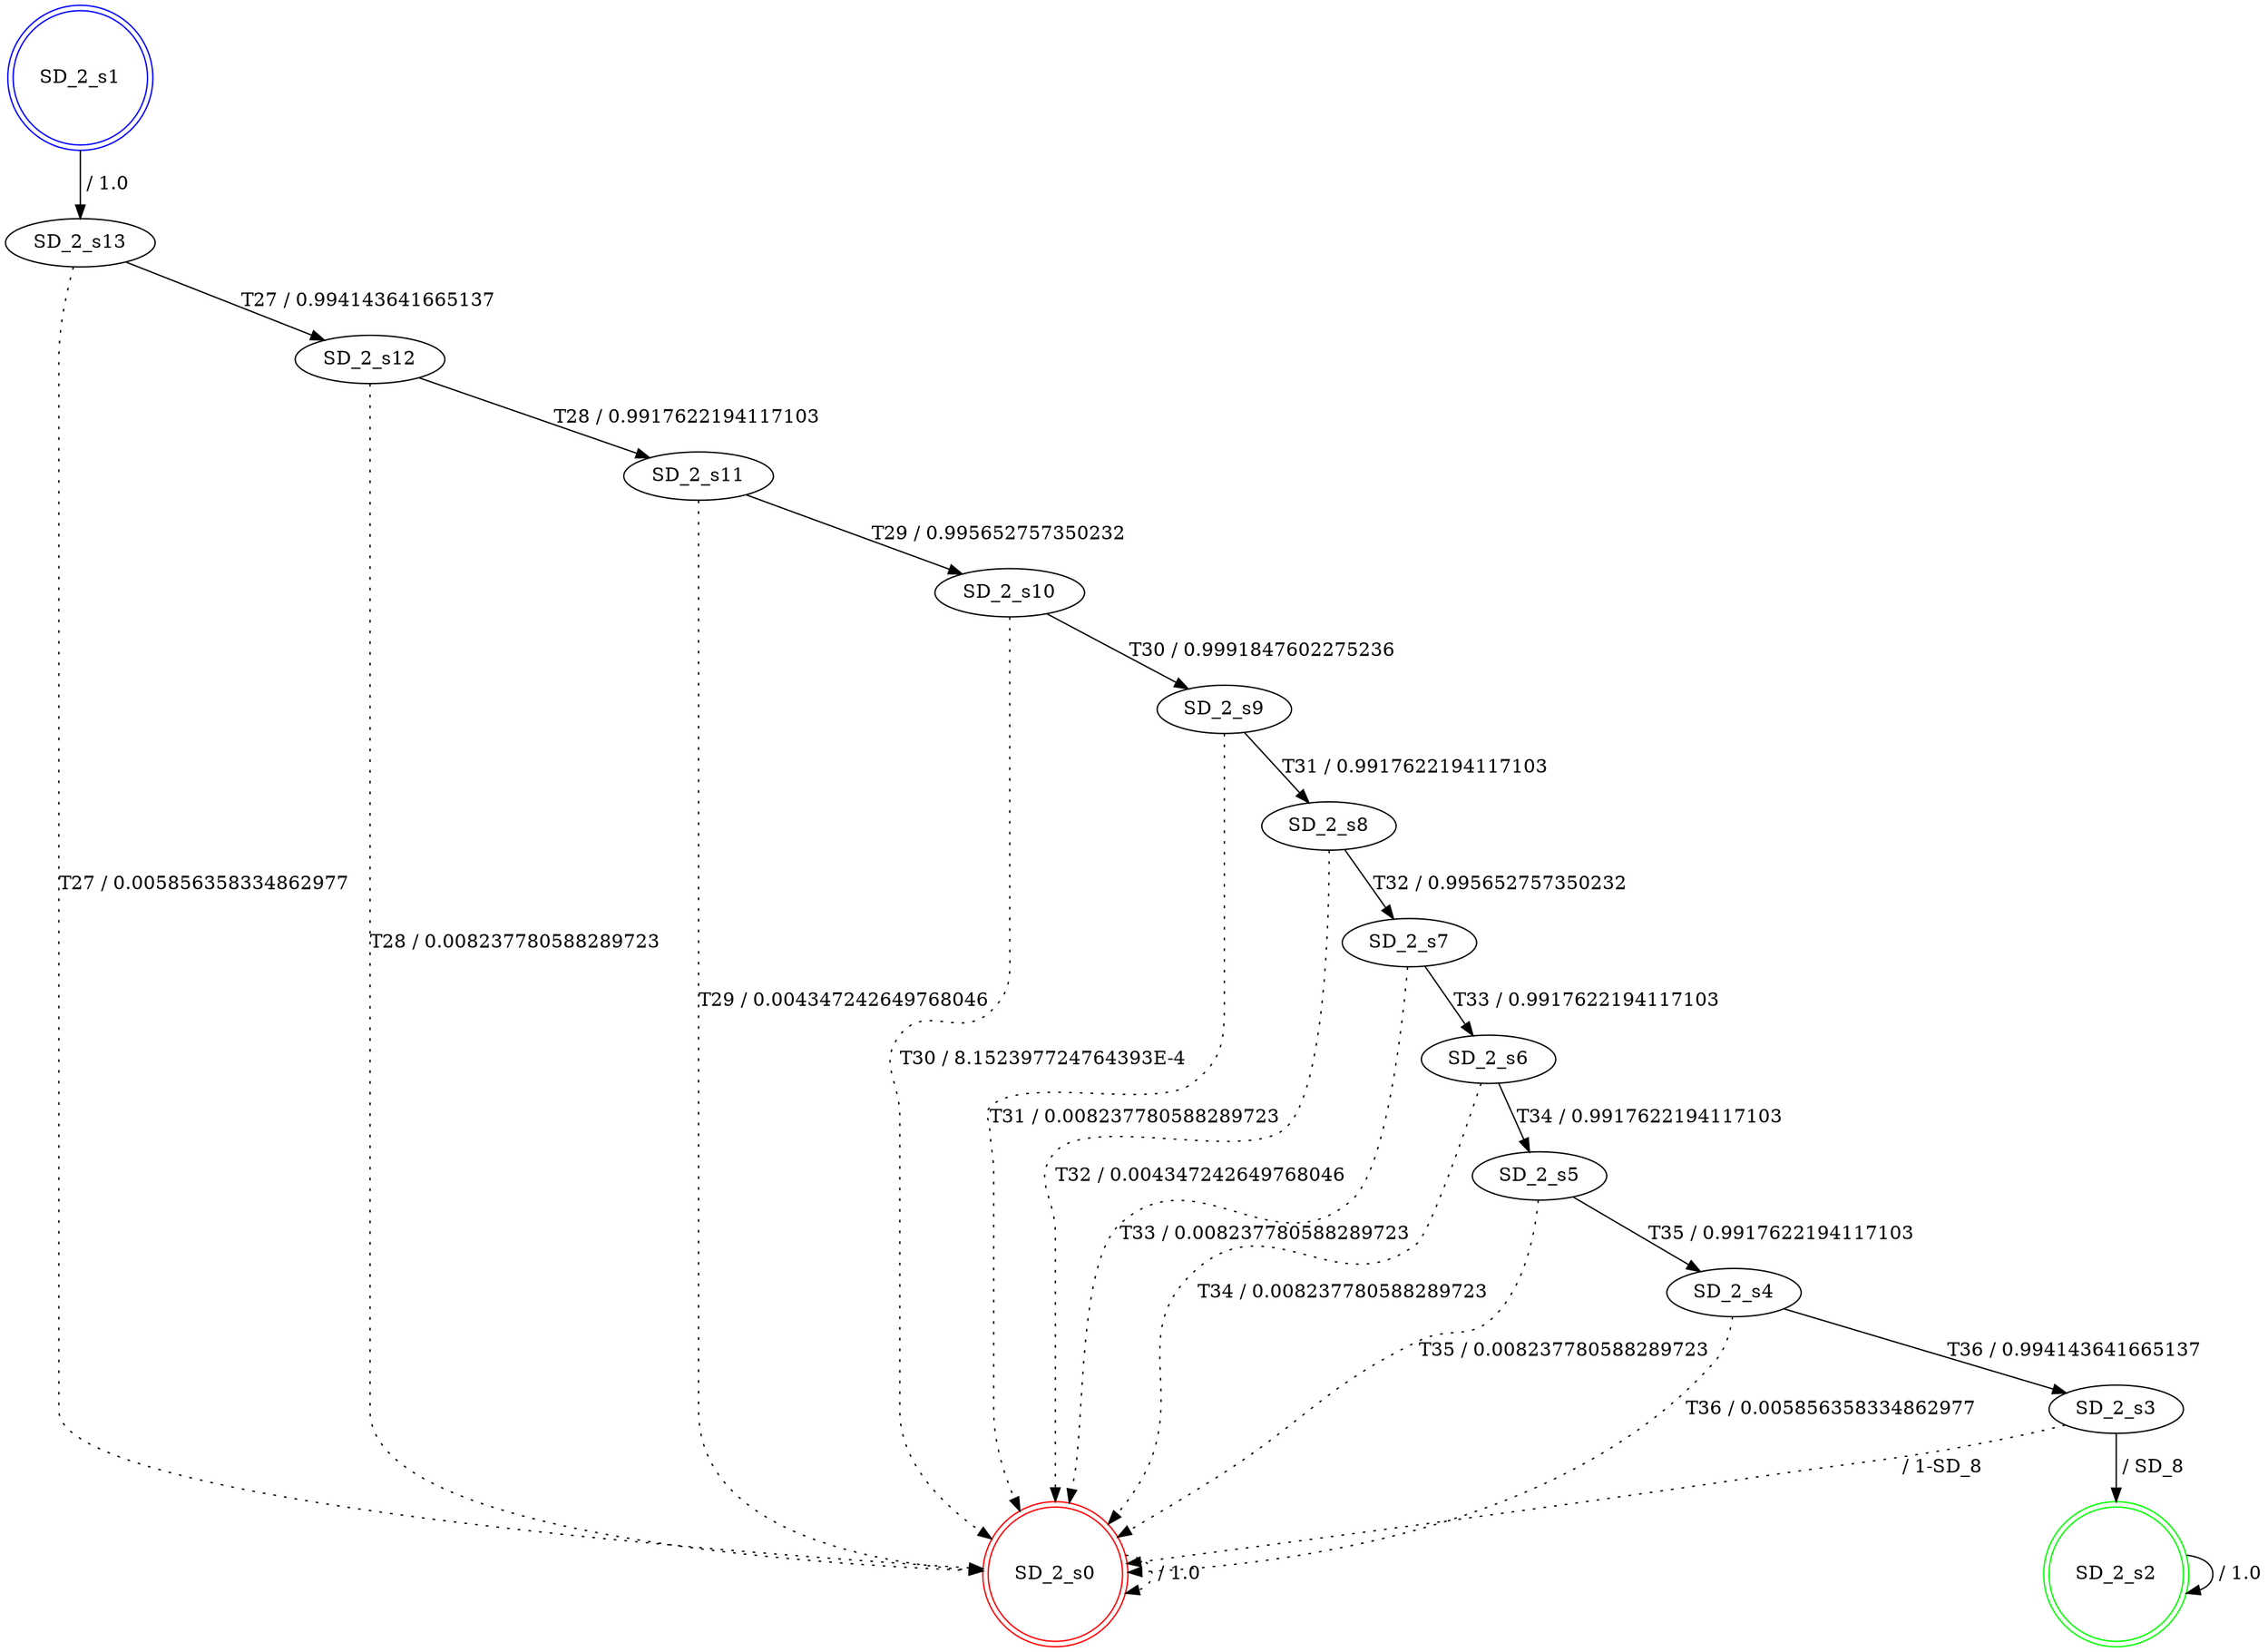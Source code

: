 digraph graphname {
SD_2_s0 [label="SD_2_s0",color=red,shape=doublecircle ];
SD_2_s1 [label="SD_2_s1",color=blue,shape=doublecircle ];
SD_2_s2 [label="SD_2_s2",color=green,shape=doublecircle ];
SD_2_s3 [label="SD_2_s3" ];
SD_2_s4 [label="SD_2_s4" ];
SD_2_s5 [label="SD_2_s5" ];
SD_2_s6 [label="SD_2_s6" ];
SD_2_s7 [label="SD_2_s7" ];
SD_2_s8 [label="SD_2_s8" ];
SD_2_s9 [label="SD_2_s9" ];
SD_2_s10 [label="SD_2_s10" ];
SD_2_s11 [label="SD_2_s11" ];
SD_2_s12 [label="SD_2_s12" ];
SD_2_s13 [label="SD_2_s13" ];
SD_2_s0 -> SD_2_s0 [label=" / 1.0", style=dotted];
SD_2_s1 -> SD_2_s13 [label=" / 1.0"];
SD_2_s2 -> SD_2_s2 [label=" / 1.0"];
SD_2_s3 -> SD_2_s2 [label=" / SD_8"];
SD_2_s3 -> SD_2_s0 [label=" / 1-SD_8", style=dotted];
SD_2_s4 -> SD_2_s3 [label="T36 / 0.994143641665137"];
SD_2_s4 -> SD_2_s0 [label="T36 / 0.005856358334862977", style=dotted];
SD_2_s5 -> SD_2_s4 [label="T35 / 0.9917622194117103"];
SD_2_s5 -> SD_2_s0 [label="T35 / 0.008237780588289723", style=dotted];
SD_2_s6 -> SD_2_s5 [label="T34 / 0.9917622194117103"];
SD_2_s6 -> SD_2_s0 [label="T34 / 0.008237780588289723", style=dotted];
SD_2_s7 -> SD_2_s6 [label="T33 / 0.9917622194117103"];
SD_2_s7 -> SD_2_s0 [label="T33 / 0.008237780588289723", style=dotted];
SD_2_s8 -> SD_2_s7 [label="T32 / 0.995652757350232"];
SD_2_s8 -> SD_2_s0 [label="T32 / 0.004347242649768046", style=dotted];
SD_2_s9 -> SD_2_s8 [label="T31 / 0.9917622194117103"];
SD_2_s9 -> SD_2_s0 [label="T31 / 0.008237780588289723", style=dotted];
SD_2_s10 -> SD_2_s9 [label="T30 / 0.9991847602275236"];
SD_2_s10 -> SD_2_s0 [label="T30 / 8.152397724764393E-4", style=dotted];
SD_2_s11 -> SD_2_s10 [label="T29 / 0.995652757350232"];
SD_2_s11 -> SD_2_s0 [label="T29 / 0.004347242649768046", style=dotted];
SD_2_s12 -> SD_2_s11 [label="T28 / 0.9917622194117103"];
SD_2_s12 -> SD_2_s0 [label="T28 / 0.008237780588289723", style=dotted];
SD_2_s13 -> SD_2_s12 [label="T27 / 0.994143641665137"];
SD_2_s13 -> SD_2_s0 [label="T27 / 0.005856358334862977", style=dotted];
}